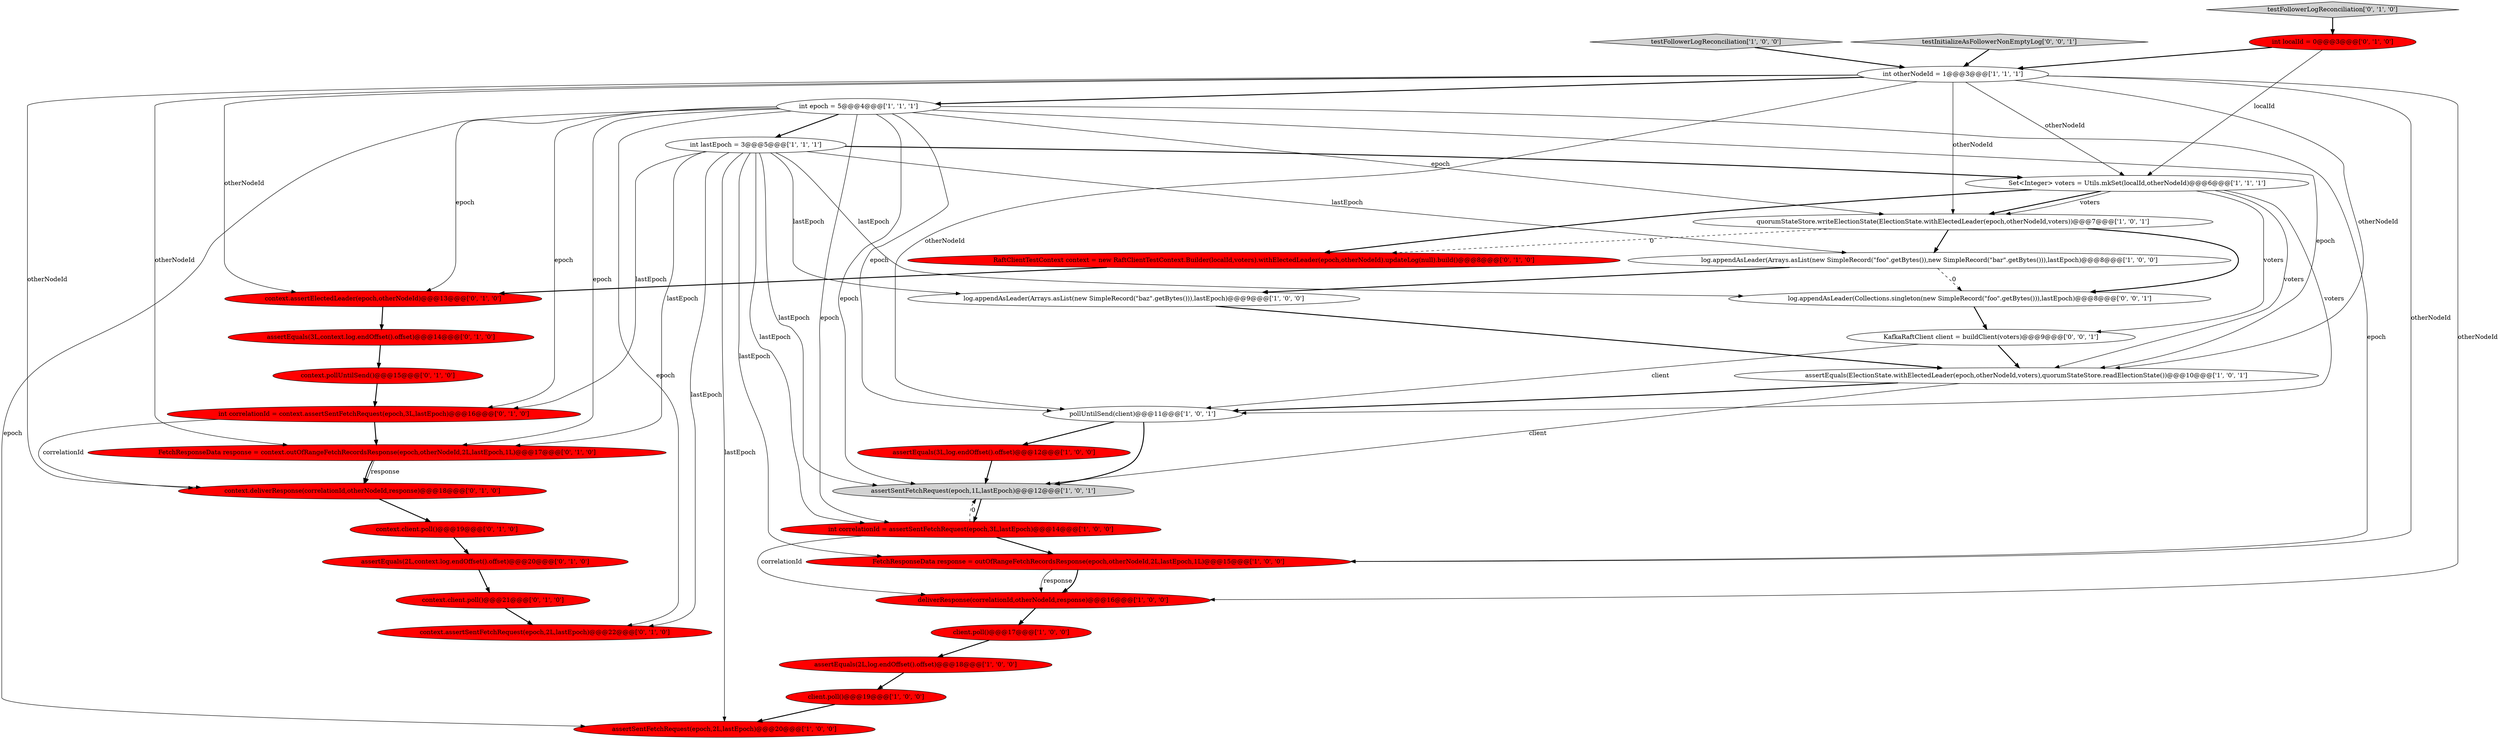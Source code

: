 digraph {
32 [style = filled, label = "testInitializeAsFollowerNonEmptyLog['0', '0', '1']", fillcolor = lightgray, shape = diamond image = "AAA0AAABBB3BBB"];
34 [style = filled, label = "log.appendAsLeader(Collections.singleton(new SimpleRecord(\"foo\".getBytes())),lastEpoch)@@@8@@@['0', '0', '1']", fillcolor = white, shape = ellipse image = "AAA0AAABBB3BBB"];
5 [style = filled, label = "assertEquals(3L,log.endOffset().offset)@@@12@@@['1', '0', '0']", fillcolor = red, shape = ellipse image = "AAA1AAABBB1BBB"];
13 [style = filled, label = "assertSentFetchRequest(epoch,2L,lastEpoch)@@@20@@@['1', '0', '0']", fillcolor = red, shape = ellipse image = "AAA1AAABBB1BBB"];
7 [style = filled, label = "Set<Integer> voters = Utils.mkSet(localId,otherNodeId)@@@6@@@['1', '1', '1']", fillcolor = white, shape = ellipse image = "AAA0AAABBB1BBB"];
22 [style = filled, label = "context.assertSentFetchRequest(epoch,2L,lastEpoch)@@@22@@@['0', '1', '0']", fillcolor = red, shape = ellipse image = "AAA1AAABBB2BBB"];
17 [style = filled, label = "int correlationId = assertSentFetchRequest(epoch,3L,lastEpoch)@@@14@@@['1', '0', '0']", fillcolor = red, shape = ellipse image = "AAA1AAABBB1BBB"];
1 [style = filled, label = "int lastEpoch = 3@@@5@@@['1', '1', '1']", fillcolor = white, shape = ellipse image = "AAA0AAABBB1BBB"];
28 [style = filled, label = "assertEquals(3L,context.log.endOffset().offset)@@@14@@@['0', '1', '0']", fillcolor = red, shape = ellipse image = "AAA1AAABBB2BBB"];
4 [style = filled, label = "assertEquals(ElectionState.withElectedLeader(epoch,otherNodeId,voters),quorumStateStore.readElectionState())@@@10@@@['1', '0', '1']", fillcolor = white, shape = ellipse image = "AAA0AAABBB1BBB"];
2 [style = filled, label = "quorumStateStore.writeElectionState(ElectionState.withElectedLeader(epoch,otherNodeId,voters))@@@7@@@['1', '0', '1']", fillcolor = white, shape = ellipse image = "AAA0AAABBB1BBB"];
6 [style = filled, label = "int epoch = 5@@@4@@@['1', '1', '1']", fillcolor = white, shape = ellipse image = "AAA0AAABBB1BBB"];
20 [style = filled, label = "int localId = 0@@@3@@@['0', '1', '0']", fillcolor = red, shape = ellipse image = "AAA1AAABBB2BBB"];
33 [style = filled, label = "KafkaRaftClient client = buildClient(voters)@@@9@@@['0', '0', '1']", fillcolor = white, shape = ellipse image = "AAA0AAABBB3BBB"];
15 [style = filled, label = "client.poll()@@@19@@@['1', '0', '0']", fillcolor = red, shape = ellipse image = "AAA1AAABBB1BBB"];
18 [style = filled, label = "client.poll()@@@17@@@['1', '0', '0']", fillcolor = red, shape = ellipse image = "AAA1AAABBB1BBB"];
21 [style = filled, label = "assertEquals(2L,context.log.endOffset().offset)@@@20@@@['0', '1', '0']", fillcolor = red, shape = ellipse image = "AAA1AAABBB2BBB"];
23 [style = filled, label = "context.client.poll()@@@19@@@['0', '1', '0']", fillcolor = red, shape = ellipse image = "AAA1AAABBB2BBB"];
10 [style = filled, label = "int otherNodeId = 1@@@3@@@['1', '1', '1']", fillcolor = white, shape = ellipse image = "AAA0AAABBB1BBB"];
29 [style = filled, label = "FetchResponseData response = context.outOfRangeFetchRecordsResponse(epoch,otherNodeId,2L,lastEpoch,1L)@@@17@@@['0', '1', '0']", fillcolor = red, shape = ellipse image = "AAA1AAABBB2BBB"];
27 [style = filled, label = "context.deliverResponse(correlationId,otherNodeId,response)@@@18@@@['0', '1', '0']", fillcolor = red, shape = ellipse image = "AAA1AAABBB2BBB"];
16 [style = filled, label = "FetchResponseData response = outOfRangeFetchRecordsResponse(epoch,otherNodeId,2L,lastEpoch,1L)@@@15@@@['1', '0', '0']", fillcolor = red, shape = ellipse image = "AAA1AAABBB1BBB"];
30 [style = filled, label = "int correlationId = context.assertSentFetchRequest(epoch,3L,lastEpoch)@@@16@@@['0', '1', '0']", fillcolor = red, shape = ellipse image = "AAA1AAABBB2BBB"];
14 [style = filled, label = "log.appendAsLeader(Arrays.asList(new SimpleRecord(\"baz\".getBytes())),lastEpoch)@@@9@@@['1', '0', '0']", fillcolor = white, shape = ellipse image = "AAA0AAABBB1BBB"];
8 [style = filled, label = "assertSentFetchRequest(epoch,1L,lastEpoch)@@@12@@@['1', '0', '1']", fillcolor = lightgray, shape = ellipse image = "AAA0AAABBB1BBB"];
12 [style = filled, label = "testFollowerLogReconciliation['1', '0', '0']", fillcolor = lightgray, shape = diamond image = "AAA0AAABBB1BBB"];
26 [style = filled, label = "context.client.poll()@@@21@@@['0', '1', '0']", fillcolor = red, shape = ellipse image = "AAA1AAABBB2BBB"];
11 [style = filled, label = "log.appendAsLeader(Arrays.asList(new SimpleRecord(\"foo\".getBytes()),new SimpleRecord(\"bar\".getBytes())),lastEpoch)@@@8@@@['1', '0', '0']", fillcolor = white, shape = ellipse image = "AAA0AAABBB1BBB"];
3 [style = filled, label = "pollUntilSend(client)@@@11@@@['1', '0', '1']", fillcolor = white, shape = ellipse image = "AAA0AAABBB1BBB"];
24 [style = filled, label = "context.assertElectedLeader(epoch,otherNodeId)@@@13@@@['0', '1', '0']", fillcolor = red, shape = ellipse image = "AAA1AAABBB2BBB"];
19 [style = filled, label = "context.pollUntilSend()@@@15@@@['0', '1', '0']", fillcolor = red, shape = ellipse image = "AAA1AAABBB2BBB"];
0 [style = filled, label = "assertEquals(2L,log.endOffset().offset)@@@18@@@['1', '0', '0']", fillcolor = red, shape = ellipse image = "AAA1AAABBB1BBB"];
25 [style = filled, label = "testFollowerLogReconciliation['0', '1', '0']", fillcolor = lightgray, shape = diamond image = "AAA0AAABBB2BBB"];
31 [style = filled, label = "RaftClientTestContext context = new RaftClientTestContext.Builder(localId,voters).withElectedLeader(epoch,otherNodeId).updateLog(null).build()@@@8@@@['0', '1', '0']", fillcolor = red, shape = ellipse image = "AAA1AAABBB2BBB"];
9 [style = filled, label = "deliverResponse(correlationId,otherNodeId,response)@@@16@@@['1', '0', '0']", fillcolor = red, shape = ellipse image = "AAA1AAABBB1BBB"];
6->3 [style = solid, label="epoch"];
24->28 [style = bold, label=""];
4->3 [style = bold, label=""];
5->8 [style = bold, label=""];
10->4 [style = solid, label="otherNodeId"];
15->13 [style = bold, label=""];
6->16 [style = solid, label="epoch"];
17->9 [style = solid, label="correlationId"];
11->34 [style = dashed, label="0"];
6->4 [style = solid, label="epoch"];
11->14 [style = bold, label=""];
6->13 [style = solid, label="epoch"];
10->7 [style = solid, label="otherNodeId"];
20->7 [style = solid, label="localId"];
16->9 [style = solid, label="response"];
10->16 [style = solid, label="otherNodeId"];
7->3 [style = solid, label="voters"];
31->24 [style = bold, label=""];
6->30 [style = solid, label="epoch"];
1->11 [style = solid, label="lastEpoch"];
33->4 [style = bold, label=""];
2->34 [style = bold, label=""];
34->33 [style = bold, label=""];
1->16 [style = solid, label="lastEpoch"];
10->27 [style = solid, label="otherNodeId"];
6->8 [style = solid, label="epoch"];
1->34 [style = solid, label="lastEpoch"];
10->24 [style = solid, label="otherNodeId"];
33->3 [style = solid, label="client"];
7->31 [style = bold, label=""];
6->2 [style = solid, label="epoch"];
1->13 [style = solid, label="lastEpoch"];
10->3 [style = solid, label="otherNodeId"];
4->8 [style = solid, label="client"];
6->24 [style = solid, label="epoch"];
1->7 [style = bold, label=""];
10->6 [style = bold, label=""];
30->29 [style = bold, label=""];
0->15 [style = bold, label=""];
32->10 [style = bold, label=""];
26->22 [style = bold, label=""];
1->17 [style = solid, label="lastEpoch"];
1->30 [style = solid, label="lastEpoch"];
1->29 [style = solid, label="lastEpoch"];
20->10 [style = bold, label=""];
2->31 [style = dashed, label="0"];
8->17 [style = bold, label=""];
6->1 [style = bold, label=""];
29->27 [style = bold, label=""];
21->26 [style = bold, label=""];
25->20 [style = bold, label=""];
3->5 [style = bold, label=""];
12->10 [style = bold, label=""];
6->17 [style = solid, label="epoch"];
9->18 [style = bold, label=""];
10->2 [style = solid, label="otherNodeId"];
23->21 [style = bold, label=""];
6->29 [style = solid, label="epoch"];
1->14 [style = solid, label="lastEpoch"];
7->2 [style = bold, label=""];
10->29 [style = solid, label="otherNodeId"];
3->8 [style = bold, label=""];
30->27 [style = solid, label="correlationId"];
6->22 [style = solid, label="epoch"];
28->19 [style = bold, label=""];
17->8 [style = dashed, label="0"];
29->27 [style = solid, label="response"];
27->23 [style = bold, label=""];
1->8 [style = solid, label="lastEpoch"];
7->4 [style = solid, label="voters"];
7->2 [style = solid, label="voters"];
10->9 [style = solid, label="otherNodeId"];
7->33 [style = solid, label="voters"];
2->11 [style = bold, label=""];
16->9 [style = bold, label=""];
18->0 [style = bold, label=""];
17->16 [style = bold, label=""];
1->22 [style = solid, label="lastEpoch"];
14->4 [style = bold, label=""];
19->30 [style = bold, label=""];
}
